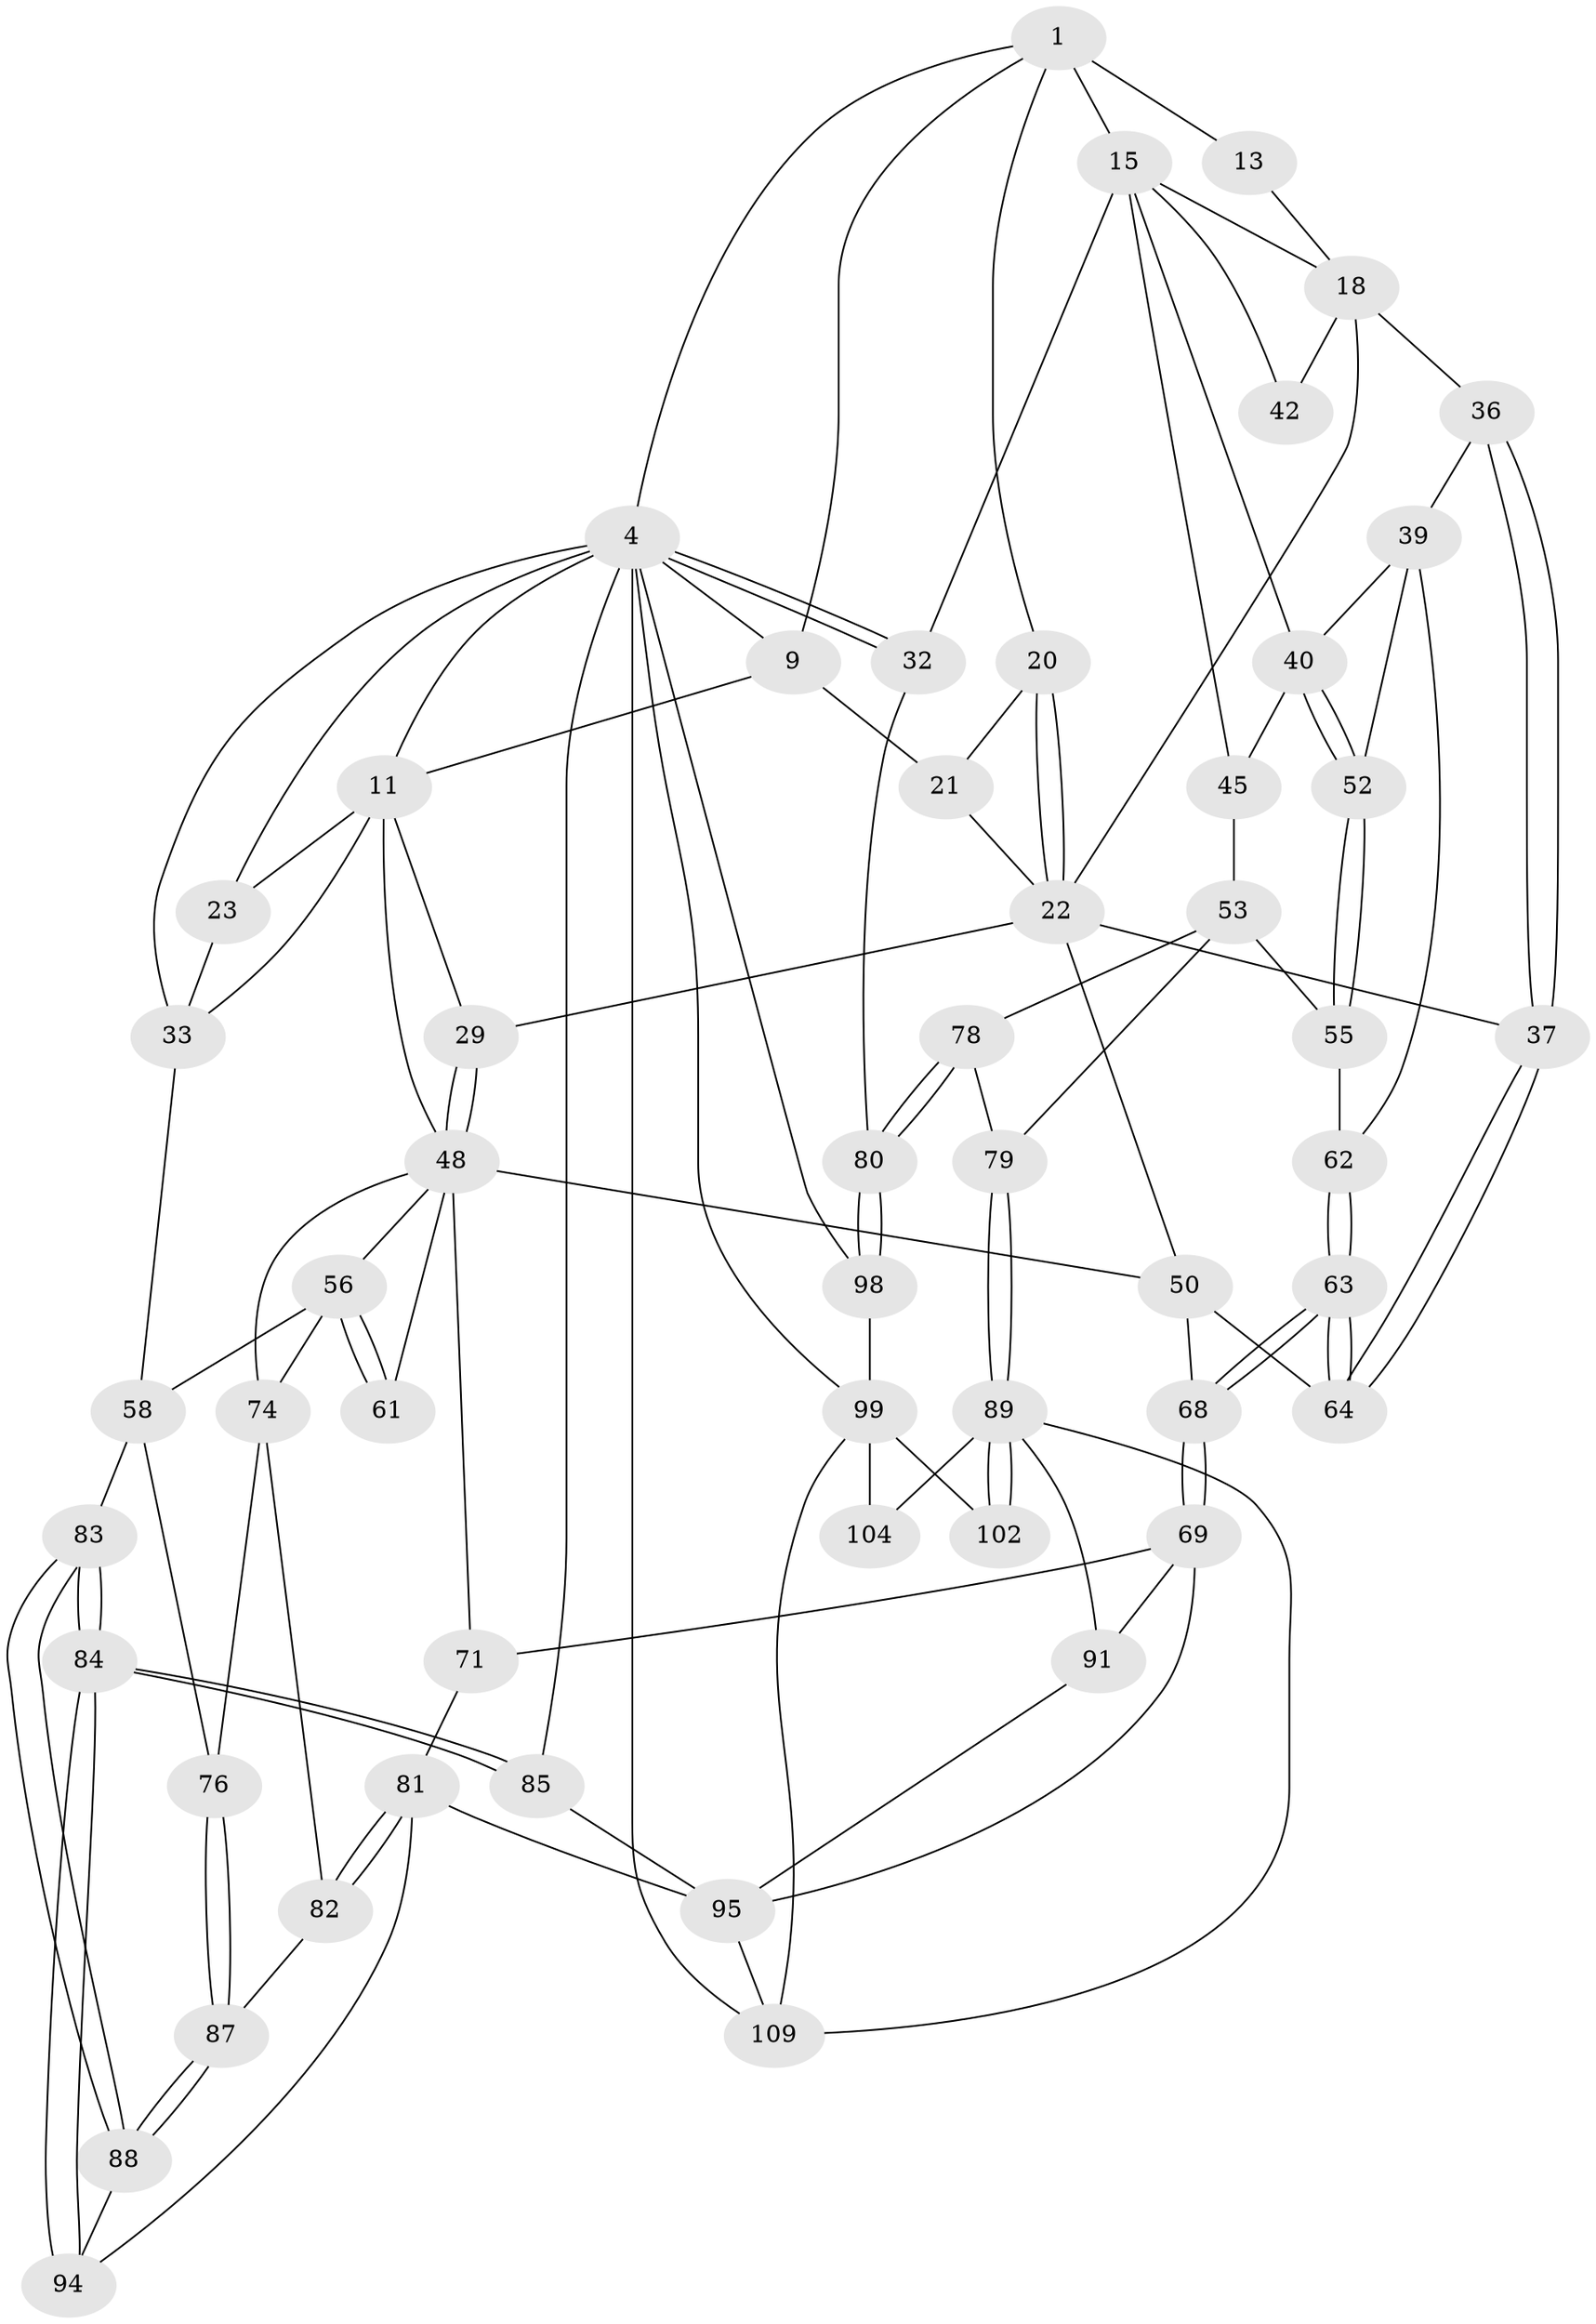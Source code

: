 // original degree distribution, {3: 0.036036036036036036, 4: 0.23423423423423423, 5: 0.4864864864864865, 6: 0.24324324324324326}
// Generated by graph-tools (version 1.1) at 2025/16/03/09/25 04:16:58]
// undirected, 55 vertices, 124 edges
graph export_dot {
graph [start="1"]
  node [color=gray90,style=filled];
  1 [pos="+0.4662235418167157+0",super="+2+8"];
  4 [pos="+1+0",super="+5"];
  9 [pos="+0.30238326009900757+0.0874157305995962",super="+10"];
  11 [pos="+0.21440003797830393+0.10289444704547517",super="+25+12"];
  13 [pos="+0.520441355025055+0.03777394923596283"];
  15 [pos="+0.776507853883074+0.010977014808886161",super="+31+16"];
  18 [pos="+0.5240932808446216+0.14814115267735387",super="+19+35"];
  20 [pos="+0.4302098164790283+0.08992489141427011"];
  21 [pos="+0.3440329973448524+0.1437397943067966"];
  22 [pos="+0.5063789139546628+0.14510771067730444",super="+27"];
  23 [pos="+0.037802781101049794+0.10682899014356143",super="+26"];
  29 [pos="+0.20698129479046082+0.21183658123804372"];
  32 [pos="+1+0.26293172282553295"];
  33 [pos="+0+0.2769810054408918",super="+34"];
  36 [pos="+0.5335033195616785+0.2795777341304863"];
  37 [pos="+0.4389844641854432+0.30675044556562936"];
  39 [pos="+0.6116367479783069+0.2077548092065897",super="+43"];
  40 [pos="+0.709352115556641+0.25665436027423627",super="+41"];
  42 [pos="+0.6096988335307341+0.20563009794157588"];
  45 [pos="+0.9896594379509864+0.29222747476035765",super="+46"];
  48 [pos="+0.21427312058427167+0.27584775386970994",super="+49+51"];
  50 [pos="+0.2767524246321077+0.34429950821266014",super="+66"];
  52 [pos="+0.6676235131050678+0.3092112035524374"];
  53 [pos="+0.8008202124072972+0.40773812782367486",super="+54+67"];
  55 [pos="+0.6968657715193688+0.39359027239688266",super="+65"];
  56 [pos="+0.1279840830181375+0.3454301446855842",super="+57"];
  58 [pos="+0+0.4453374230085521",super="+59"];
  61 [pos="+0.19274134725551514+0.40117139654556494"];
  62 [pos="+0.536902717146614+0.5171393298121397"];
  63 [pos="+0.4733893556609396+0.5332195086664278"];
  64 [pos="+0.4437997642749411+0.4170731813799123"];
  68 [pos="+0.47095292482850176+0.535326653696352"];
  69 [pos="+0.37648151247829825+0.6345567300118995",super="+70"];
  71 [pos="+0.3380186569527526+0.6241117648961579"];
  74 [pos="+0.1387983273367916+0.48214603205039697",super="+75"];
  76 [pos="+0.006178072101030856+0.4956944879400454"];
  78 [pos="+0.9006420866007434+0.6124953533281412"];
  79 [pos="+0.7751516100437429+0.6706281116274142"];
  80 [pos="+1+0.6471683939967449"];
  81 [pos="+0.2280237207417542+0.6270492641580362",super="+93"];
  82 [pos="+0.20160919452583298+0.6187111069936893"];
  83 [pos="+0+0.6609816715220538"];
  84 [pos="+0+0.9830367816506137"];
  85 [pos="+0+1"];
  87 [pos="+0.09281871440636792+0.6256681612103385"];
  88 [pos="+0.05687811883768944+0.6722566114299673"];
  89 [pos="+0.7656640550880045+0.6924158180074795",super="+90"];
  91 [pos="+0.4947560391555491+0.7876323782826421",super="+92"];
  94 [pos="+0.09669769824278364+0.753315999453052"];
  95 [pos="+0.1923982312133325+0.8503971415514612",super="+97+96"];
  98 [pos="+1+0.6720591730048235"];
  99 [pos="+0.985357555806102+0.8131954607122563",super="+106+100"];
  102 [pos="+0.7842551632388473+0.8080111356271992"];
  104 [pos="+0.7846320528184558+0.9230003851773474"];
  109 [pos="+0.6030116215369249+1",super="+110"];
  1 -- 4;
  1 -- 13 [weight=2];
  1 -- 15;
  1 -- 20;
  1 -- 9;
  4 -- 32;
  4 -- 32;
  4 -- 98;
  4 -- 99;
  4 -- 9;
  4 -- 11;
  4 -- 109;
  4 -- 85;
  4 -- 23;
  4 -- 33;
  9 -- 11;
  9 -- 21;
  11 -- 33;
  11 -- 29;
  11 -- 23 [weight=2];
  11 -- 48;
  13 -- 18;
  15 -- 32;
  15 -- 45;
  15 -- 40;
  15 -- 18;
  15 -- 42;
  18 -- 22;
  18 -- 42;
  18 -- 36;
  20 -- 21;
  20 -- 22;
  20 -- 22;
  21 -- 22;
  22 -- 50;
  22 -- 37;
  22 -- 29;
  23 -- 33;
  29 -- 48;
  29 -- 48;
  32 -- 80;
  33 -- 58;
  36 -- 37;
  36 -- 37;
  36 -- 39;
  37 -- 64;
  37 -- 64;
  39 -- 40;
  39 -- 62;
  39 -- 52;
  40 -- 52;
  40 -- 52;
  40 -- 45;
  45 -- 53 [weight=2];
  48 -- 56;
  48 -- 50;
  48 -- 71;
  48 -- 74;
  48 -- 61;
  50 -- 64;
  50 -- 68;
  52 -- 55;
  52 -- 55;
  53 -- 55 [weight=2];
  53 -- 79;
  53 -- 78;
  55 -- 62;
  56 -- 61 [weight=2];
  56 -- 61;
  56 -- 58;
  56 -- 74;
  58 -- 76;
  58 -- 83;
  62 -- 63;
  62 -- 63;
  63 -- 64;
  63 -- 64;
  63 -- 68;
  63 -- 68;
  68 -- 69;
  68 -- 69;
  69 -- 91;
  69 -- 71;
  69 -- 95;
  71 -- 81;
  74 -- 76;
  74 -- 82;
  76 -- 87;
  76 -- 87;
  78 -- 79;
  78 -- 80;
  78 -- 80;
  79 -- 89;
  79 -- 89;
  80 -- 98;
  80 -- 98;
  81 -- 82;
  81 -- 82;
  81 -- 94;
  81 -- 95;
  82 -- 87;
  83 -- 84;
  83 -- 84;
  83 -- 88;
  83 -- 88;
  84 -- 85;
  84 -- 85;
  84 -- 94;
  84 -- 94;
  85 -- 95;
  87 -- 88;
  87 -- 88;
  88 -- 94;
  89 -- 102 [weight=2];
  89 -- 102;
  89 -- 104;
  89 -- 91 [weight=2];
  89 -- 109;
  91 -- 95;
  95 -- 109;
  98 -- 99 [weight=2];
  99 -- 104 [weight=2];
  99 -- 109;
  99 -- 102;
}
